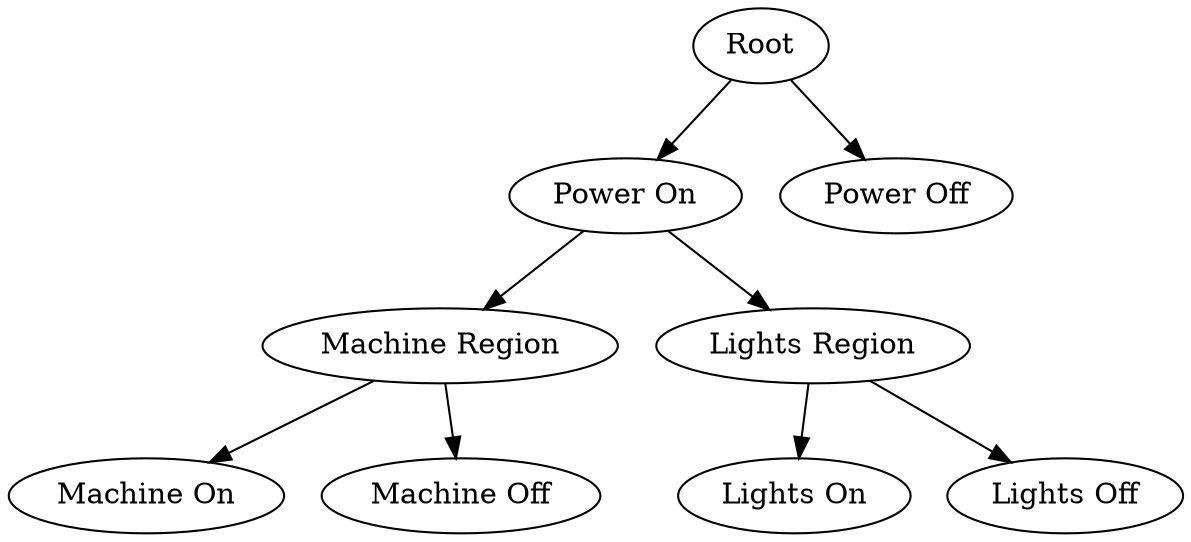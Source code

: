 // XSM Tutorial - Extended State Machine Tutorial
// Extended State Machine, Super Region, Flow - Graphviz Dot
// Directed Graph
digraph G {
    overlap=false; // Nodes are not allowed to overlap.
    compound=true; // Allow edges between clusters

    P_ON [label="Power On"];
    P_OFF [label="Power Off"];
    
    M_MASTER [label="Machine Region"];
    M_ON [label="Machine On"];
    M_OFF [label="Machine Off"];
    
    L_MASTER [label="Lights Region"];
    L_ON [label="Lights On"];
    L_OFF [label="Lights Off"];

    edge [label = ""];
    Root -> P_ON;
    Root -> P_OFF;
    P_ON -> M_MASTER;
    P_ON -> L_MASTER;
    L_MASTER -> L_ON;
    L_MASTER -> L_OFF;
    M_MASTER -> M_ON;
    M_MASTER -> M_OFF;
}
